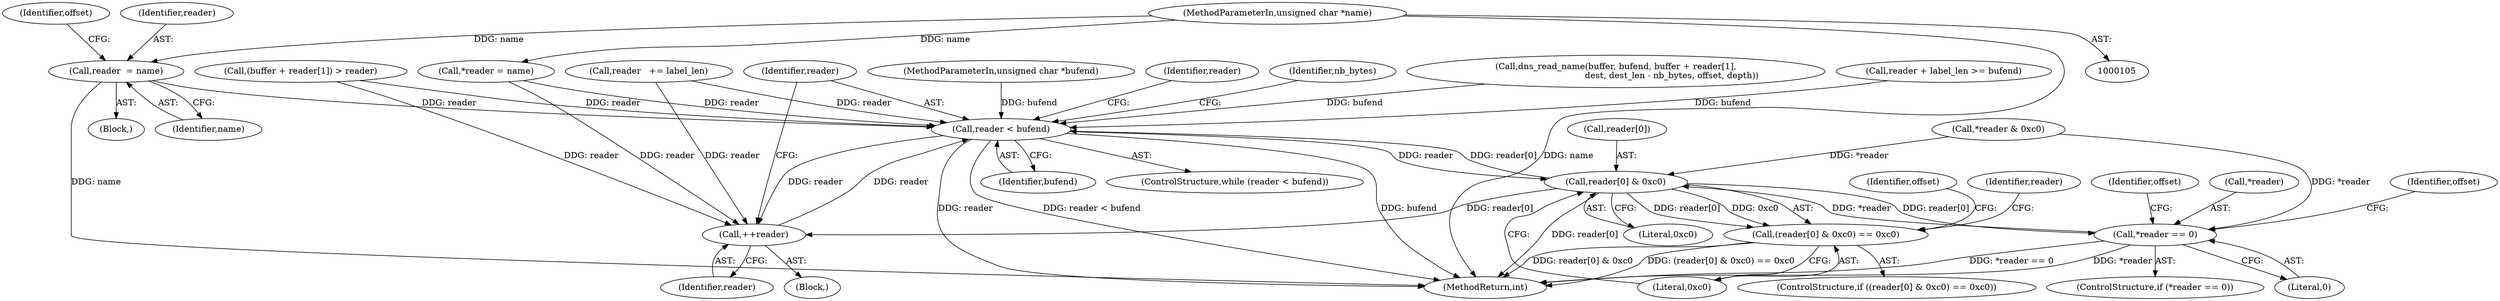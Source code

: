digraph "0_haproxy_58df5aea0a0c926b2238f65908f5e9f83d1cca25@API" {
"1000216" [label="(Call,reader  = name)"];
"1000108" [label="(MethodParameterIn,unsigned char *name)"];
"1000224" [label="(Call,reader < bufend)"];
"1000230" [label="(Call,reader[0] & 0xc0)"];
"1000229" [label="(Call,(reader[0] & 0xc0) == 0xc0)"];
"1000244" [label="(Call,*reader == 0)"];
"1000258" [label="(Call,++reader)"];
"1000223" [label="(ControlStructure,while (reader < bufend))"];
"1000228" [label="(ControlStructure,if ((reader[0] & 0xc0) == 0xc0))"];
"1000230" [label="(Call,reader[0] & 0xc0)"];
"1000124" [label="(Call,*reader = name)"];
"1000216" [label="(Call,reader  = name)"];
"1000225" [label="(Identifier,reader)"];
"1000107" [label="(MethodParameterIn,unsigned char *bufend)"];
"1000239" [label="(Identifier,offset)"];
"1000113" [label="(Block,)"];
"1000231" [label="(Call,reader[0])"];
"1000232" [label="(Identifier,reader)"];
"1000234" [label="(Literal,0xc0)"];
"1000218" [label="(Identifier,name)"];
"1000221" [label="(Identifier,offset)"];
"1000251" [label="(Identifier,offset)"];
"1000265" [label="(MethodReturn,int)"];
"1000245" [label="(Call,*reader)"];
"1000235" [label="(Literal,0xc0)"];
"1000259" [label="(Identifier,reader)"];
"1000261" [label="(Identifier,nb_bytes)"];
"1000212" [label="(Call,reader   += label_len)"];
"1000136" [label="(Call,*reader & 0xc0)"];
"1000227" [label="(Block,)"];
"1000159" [label="(Call,dns_read_name(buffer, bufend, buffer + reader[1],\n                                         dest, dest_len - nb_bytes, offset, depth))"];
"1000244" [label="(Call,*reader == 0)"];
"1000226" [label="(Identifier,bufend)"];
"1000229" [label="(Call,(reader[0] & 0xc0) == 0xc0)"];
"1000256" [label="(Identifier,offset)"];
"1000217" [label="(Identifier,reader)"];
"1000224" [label="(Call,reader < bufend)"];
"1000108" [label="(MethodParameterIn,unsigned char *name)"];
"1000246" [label="(Identifier,reader)"];
"1000243" [label="(ControlStructure,if (*reader == 0))"];
"1000143" [label="(Call,(buffer + reader[1]) > reader)"];
"1000189" [label="(Call,reader + label_len >= bufend)"];
"1000247" [label="(Literal,0)"];
"1000258" [label="(Call,++reader)"];
"1000216" -> "1000113"  [label="AST: "];
"1000216" -> "1000218"  [label="CFG: "];
"1000217" -> "1000216"  [label="AST: "];
"1000218" -> "1000216"  [label="AST: "];
"1000221" -> "1000216"  [label="CFG: "];
"1000216" -> "1000265"  [label="DDG: name"];
"1000108" -> "1000216"  [label="DDG: name"];
"1000216" -> "1000224"  [label="DDG: reader"];
"1000108" -> "1000105"  [label="AST: "];
"1000108" -> "1000265"  [label="DDG: name"];
"1000108" -> "1000124"  [label="DDG: name"];
"1000224" -> "1000223"  [label="AST: "];
"1000224" -> "1000226"  [label="CFG: "];
"1000225" -> "1000224"  [label="AST: "];
"1000226" -> "1000224"  [label="AST: "];
"1000232" -> "1000224"  [label="CFG: "];
"1000261" -> "1000224"  [label="CFG: "];
"1000224" -> "1000265"  [label="DDG: reader"];
"1000224" -> "1000265"  [label="DDG: bufend"];
"1000224" -> "1000265"  [label="DDG: reader < bufend"];
"1000258" -> "1000224"  [label="DDG: reader"];
"1000230" -> "1000224"  [label="DDG: reader[0]"];
"1000143" -> "1000224"  [label="DDG: reader"];
"1000124" -> "1000224"  [label="DDG: reader"];
"1000212" -> "1000224"  [label="DDG: reader"];
"1000189" -> "1000224"  [label="DDG: bufend"];
"1000159" -> "1000224"  [label="DDG: bufend"];
"1000107" -> "1000224"  [label="DDG: bufend"];
"1000224" -> "1000230"  [label="DDG: reader"];
"1000224" -> "1000258"  [label="DDG: reader"];
"1000230" -> "1000229"  [label="AST: "];
"1000230" -> "1000234"  [label="CFG: "];
"1000231" -> "1000230"  [label="AST: "];
"1000234" -> "1000230"  [label="AST: "];
"1000235" -> "1000230"  [label="CFG: "];
"1000230" -> "1000265"  [label="DDG: reader[0]"];
"1000230" -> "1000229"  [label="DDG: reader[0]"];
"1000230" -> "1000229"  [label="DDG: 0xc0"];
"1000244" -> "1000230"  [label="DDG: *reader"];
"1000136" -> "1000230"  [label="DDG: *reader"];
"1000230" -> "1000244"  [label="DDG: reader[0]"];
"1000230" -> "1000258"  [label="DDG: reader[0]"];
"1000229" -> "1000228"  [label="AST: "];
"1000229" -> "1000235"  [label="CFG: "];
"1000235" -> "1000229"  [label="AST: "];
"1000239" -> "1000229"  [label="CFG: "];
"1000246" -> "1000229"  [label="CFG: "];
"1000229" -> "1000265"  [label="DDG: (reader[0] & 0xc0) == 0xc0"];
"1000229" -> "1000265"  [label="DDG: reader[0] & 0xc0"];
"1000244" -> "1000243"  [label="AST: "];
"1000244" -> "1000247"  [label="CFG: "];
"1000245" -> "1000244"  [label="AST: "];
"1000247" -> "1000244"  [label="AST: "];
"1000251" -> "1000244"  [label="CFG: "];
"1000256" -> "1000244"  [label="CFG: "];
"1000244" -> "1000265"  [label="DDG: *reader == 0"];
"1000244" -> "1000265"  [label="DDG: *reader"];
"1000136" -> "1000244"  [label="DDG: *reader"];
"1000258" -> "1000227"  [label="AST: "];
"1000258" -> "1000259"  [label="CFG: "];
"1000259" -> "1000258"  [label="AST: "];
"1000225" -> "1000258"  [label="CFG: "];
"1000143" -> "1000258"  [label="DDG: reader"];
"1000124" -> "1000258"  [label="DDG: reader"];
"1000212" -> "1000258"  [label="DDG: reader"];
}
